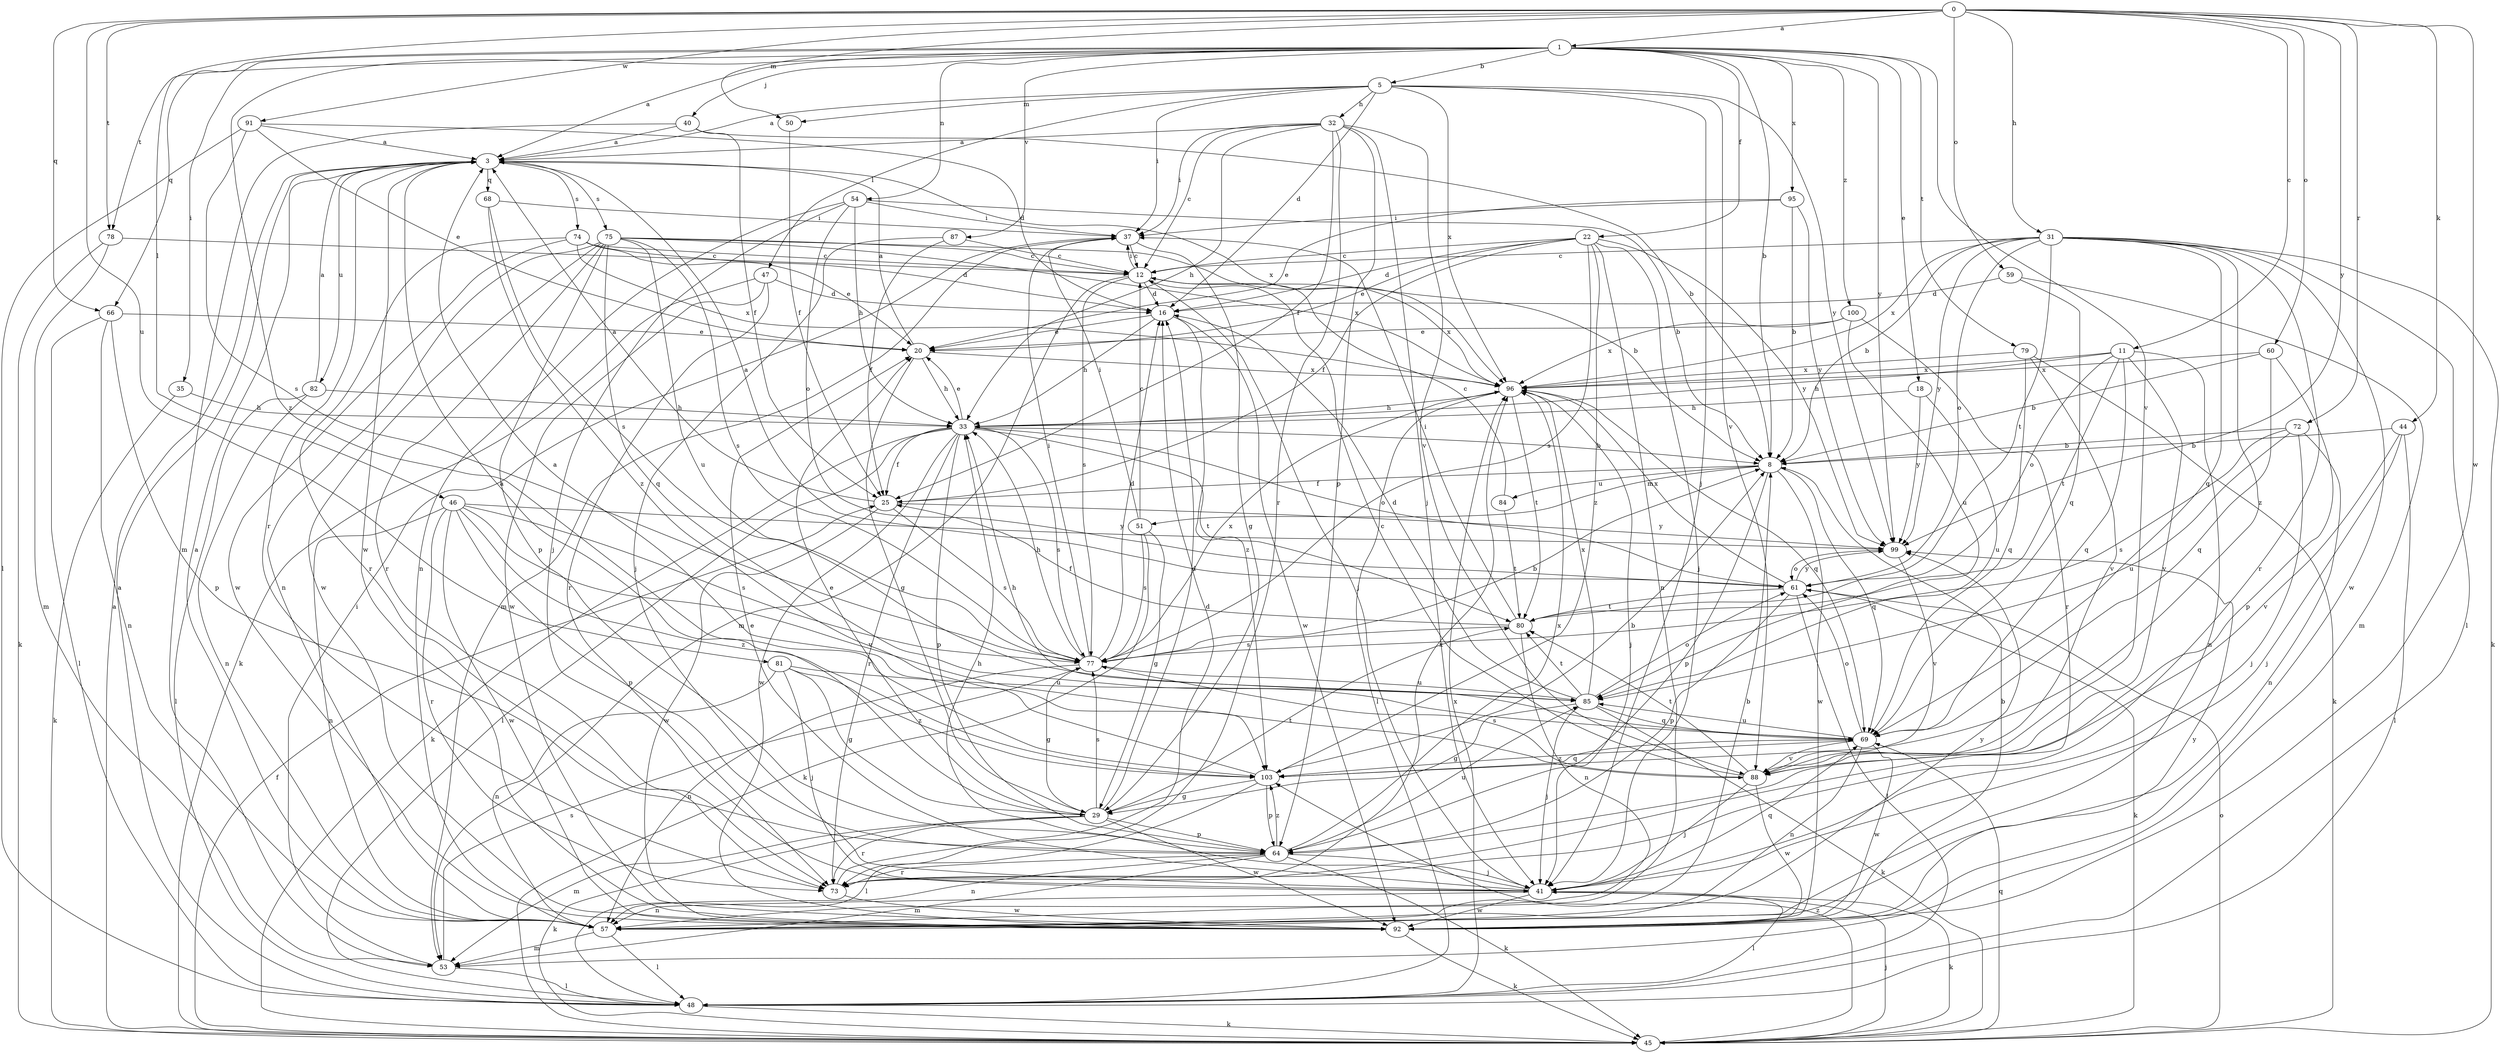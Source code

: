 strict digraph  {
0;
1;
3;
5;
8;
11;
12;
16;
18;
20;
22;
25;
29;
31;
32;
33;
35;
37;
40;
41;
44;
45;
46;
47;
48;
50;
51;
53;
54;
57;
59;
60;
61;
64;
66;
68;
69;
72;
73;
74;
75;
77;
78;
79;
80;
81;
82;
84;
85;
87;
88;
91;
92;
95;
96;
99;
100;
103;
0 -> 1  [label=a];
0 -> 11  [label=c];
0 -> 31  [label=h];
0 -> 44  [label=k];
0 -> 46  [label=l];
0 -> 50  [label=m];
0 -> 59  [label=o];
0 -> 60  [label=o];
0 -> 66  [label=q];
0 -> 72  [label=r];
0 -> 78  [label=t];
0 -> 81  [label=u];
0 -> 91  [label=w];
0 -> 92  [label=w];
0 -> 99  [label=y];
1 -> 3  [label=a];
1 -> 5  [label=b];
1 -> 8  [label=b];
1 -> 18  [label=e];
1 -> 22  [label=f];
1 -> 35  [label=i];
1 -> 40  [label=j];
1 -> 54  [label=n];
1 -> 66  [label=q];
1 -> 78  [label=t];
1 -> 79  [label=t];
1 -> 87  [label=v];
1 -> 88  [label=v];
1 -> 95  [label=x];
1 -> 99  [label=y];
1 -> 100  [label=z];
1 -> 103  [label=z];
3 -> 68  [label=q];
3 -> 73  [label=r];
3 -> 74  [label=s];
3 -> 75  [label=s];
3 -> 82  [label=u];
3 -> 92  [label=w];
3 -> 96  [label=x];
5 -> 3  [label=a];
5 -> 16  [label=d];
5 -> 32  [label=h];
5 -> 37  [label=i];
5 -> 41  [label=j];
5 -> 47  [label=l];
5 -> 50  [label=m];
5 -> 88  [label=v];
5 -> 96  [label=x];
5 -> 99  [label=y];
8 -> 25  [label=f];
8 -> 51  [label=m];
8 -> 64  [label=p];
8 -> 69  [label=q];
8 -> 84  [label=u];
8 -> 92  [label=w];
11 -> 33  [label=h];
11 -> 57  [label=n];
11 -> 61  [label=o];
11 -> 69  [label=q];
11 -> 80  [label=t];
11 -> 88  [label=v];
11 -> 96  [label=x];
12 -> 16  [label=d];
12 -> 37  [label=i];
12 -> 41  [label=j];
12 -> 53  [label=m];
12 -> 77  [label=s];
12 -> 96  [label=x];
16 -> 20  [label=e];
16 -> 33  [label=h];
16 -> 92  [label=w];
16 -> 103  [label=z];
18 -> 33  [label=h];
18 -> 85  [label=u];
18 -> 99  [label=y];
20 -> 3  [label=a];
20 -> 29  [label=g];
20 -> 33  [label=h];
20 -> 96  [label=x];
22 -> 12  [label=c];
22 -> 16  [label=d];
22 -> 20  [label=e];
22 -> 25  [label=f];
22 -> 41  [label=j];
22 -> 57  [label=n];
22 -> 77  [label=s];
22 -> 99  [label=y];
22 -> 103  [label=z];
25 -> 3  [label=a];
25 -> 77  [label=s];
25 -> 92  [label=w];
25 -> 99  [label=y];
29 -> 3  [label=a];
29 -> 16  [label=d];
29 -> 20  [label=e];
29 -> 45  [label=k];
29 -> 53  [label=m];
29 -> 64  [label=p];
29 -> 73  [label=r];
29 -> 77  [label=s];
29 -> 80  [label=t];
29 -> 92  [label=w];
31 -> 8  [label=b];
31 -> 12  [label=c];
31 -> 45  [label=k];
31 -> 48  [label=l];
31 -> 61  [label=o];
31 -> 69  [label=q];
31 -> 73  [label=r];
31 -> 80  [label=t];
31 -> 92  [label=w];
31 -> 96  [label=x];
31 -> 99  [label=y];
31 -> 103  [label=z];
32 -> 3  [label=a];
32 -> 12  [label=c];
32 -> 25  [label=f];
32 -> 33  [label=h];
32 -> 37  [label=i];
32 -> 41  [label=j];
32 -> 64  [label=p];
32 -> 73  [label=r];
32 -> 88  [label=v];
33 -> 8  [label=b];
33 -> 20  [label=e];
33 -> 25  [label=f];
33 -> 45  [label=k];
33 -> 48  [label=l];
33 -> 61  [label=o];
33 -> 64  [label=p];
33 -> 73  [label=r];
33 -> 77  [label=s];
33 -> 80  [label=t];
33 -> 92  [label=w];
35 -> 33  [label=h];
35 -> 45  [label=k];
37 -> 12  [label=c];
37 -> 29  [label=g];
37 -> 53  [label=m];
40 -> 3  [label=a];
40 -> 8  [label=b];
40 -> 25  [label=f];
40 -> 53  [label=m];
41 -> 20  [label=e];
41 -> 33  [label=h];
41 -> 45  [label=k];
41 -> 48  [label=l];
41 -> 57  [label=n];
41 -> 69  [label=q];
41 -> 92  [label=w];
44 -> 8  [label=b];
44 -> 41  [label=j];
44 -> 48  [label=l];
44 -> 88  [label=v];
45 -> 3  [label=a];
45 -> 25  [label=f];
45 -> 41  [label=j];
45 -> 61  [label=o];
45 -> 69  [label=q];
45 -> 103  [label=z];
46 -> 57  [label=n];
46 -> 64  [label=p];
46 -> 73  [label=r];
46 -> 77  [label=s];
46 -> 88  [label=v];
46 -> 92  [label=w];
46 -> 99  [label=y];
46 -> 103  [label=z];
47 -> 16  [label=d];
47 -> 45  [label=k];
47 -> 73  [label=r];
47 -> 92  [label=w];
48 -> 3  [label=a];
48 -> 45  [label=k];
48 -> 96  [label=x];
50 -> 25  [label=f];
51 -> 12  [label=c];
51 -> 29  [label=g];
51 -> 37  [label=i];
51 -> 45  [label=k];
51 -> 77  [label=s];
53 -> 37  [label=i];
53 -> 48  [label=l];
53 -> 77  [label=s];
54 -> 8  [label=b];
54 -> 33  [label=h];
54 -> 37  [label=i];
54 -> 41  [label=j];
54 -> 57  [label=n];
54 -> 61  [label=o];
57 -> 3  [label=a];
57 -> 8  [label=b];
57 -> 48  [label=l];
57 -> 53  [label=m];
57 -> 99  [label=y];
59 -> 16  [label=d];
59 -> 53  [label=m];
59 -> 69  [label=q];
60 -> 8  [label=b];
60 -> 64  [label=p];
60 -> 69  [label=q];
60 -> 96  [label=x];
61 -> 3  [label=a];
61 -> 45  [label=k];
61 -> 48  [label=l];
61 -> 64  [label=p];
61 -> 80  [label=t];
61 -> 96  [label=x];
61 -> 99  [label=y];
64 -> 41  [label=j];
64 -> 45  [label=k];
64 -> 53  [label=m];
64 -> 57  [label=n];
64 -> 73  [label=r];
64 -> 85  [label=u];
64 -> 96  [label=x];
64 -> 103  [label=z];
66 -> 20  [label=e];
66 -> 48  [label=l];
66 -> 57  [label=n];
66 -> 64  [label=p];
68 -> 37  [label=i];
68 -> 77  [label=s];
68 -> 103  [label=z];
69 -> 33  [label=h];
69 -> 57  [label=n];
69 -> 61  [label=o];
69 -> 85  [label=u];
69 -> 88  [label=v];
69 -> 92  [label=w];
69 -> 103  [label=z];
72 -> 8  [label=b];
72 -> 41  [label=j];
72 -> 57  [label=n];
72 -> 77  [label=s];
72 -> 85  [label=u];
73 -> 16  [label=d];
73 -> 92  [label=w];
73 -> 96  [label=x];
74 -> 12  [label=c];
74 -> 16  [label=d];
74 -> 20  [label=e];
74 -> 73  [label=r];
74 -> 92  [label=w];
74 -> 96  [label=x];
75 -> 8  [label=b];
75 -> 12  [label=c];
75 -> 57  [label=n];
75 -> 64  [label=p];
75 -> 69  [label=q];
75 -> 73  [label=r];
75 -> 77  [label=s];
75 -> 85  [label=u];
75 -> 92  [label=w];
75 -> 96  [label=x];
77 -> 8  [label=b];
77 -> 16  [label=d];
77 -> 29  [label=g];
77 -> 33  [label=h];
77 -> 37  [label=i];
77 -> 57  [label=n];
77 -> 85  [label=u];
77 -> 96  [label=x];
78 -> 12  [label=c];
78 -> 45  [label=k];
78 -> 53  [label=m];
79 -> 45  [label=k];
79 -> 69  [label=q];
79 -> 88  [label=v];
79 -> 96  [label=x];
80 -> 25  [label=f];
80 -> 37  [label=i];
80 -> 57  [label=n];
80 -> 77  [label=s];
81 -> 29  [label=g];
81 -> 41  [label=j];
81 -> 57  [label=n];
81 -> 85  [label=u];
81 -> 103  [label=z];
82 -> 3  [label=a];
82 -> 33  [label=h];
82 -> 48  [label=l];
82 -> 57  [label=n];
84 -> 12  [label=c];
84 -> 80  [label=t];
85 -> 16  [label=d];
85 -> 29  [label=g];
85 -> 41  [label=j];
85 -> 45  [label=k];
85 -> 61  [label=o];
85 -> 69  [label=q];
85 -> 80  [label=t];
85 -> 96  [label=x];
87 -> 12  [label=c];
87 -> 25  [label=f];
87 -> 41  [label=j];
88 -> 12  [label=c];
88 -> 41  [label=j];
88 -> 77  [label=s];
88 -> 80  [label=t];
88 -> 92  [label=w];
91 -> 3  [label=a];
91 -> 16  [label=d];
91 -> 20  [label=e];
91 -> 48  [label=l];
91 -> 77  [label=s];
92 -> 8  [label=b];
92 -> 45  [label=k];
92 -> 99  [label=y];
95 -> 8  [label=b];
95 -> 20  [label=e];
95 -> 37  [label=i];
95 -> 99  [label=y];
96 -> 33  [label=h];
96 -> 41  [label=j];
96 -> 48  [label=l];
96 -> 69  [label=q];
96 -> 80  [label=t];
99 -> 61  [label=o];
99 -> 88  [label=v];
100 -> 20  [label=e];
100 -> 73  [label=r];
100 -> 85  [label=u];
100 -> 96  [label=x];
103 -> 3  [label=a];
103 -> 8  [label=b];
103 -> 29  [label=g];
103 -> 48  [label=l];
103 -> 64  [label=p];
103 -> 69  [label=q];
}
